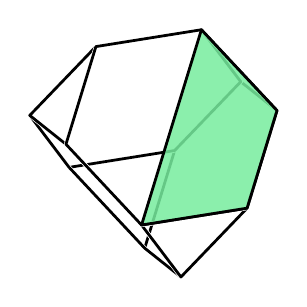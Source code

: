 % polymake for julian
% Fri Jul  6 09:46:38 2018
% unnamed

\begin{tikzpicture}[x  = {(0.9cm,-0.076cm)},
                    y  = {(-0.06cm,0.95cm)},
                    z  = {(-0.44cm,-0.29cm)},
                    scale = 1,
                    color = {lightgray}]


  % DEF POINTS
  \coordinate (v0_unnamed__1) at (1.5, 0.5, -0.5);
  \coordinate (v1_unnamed__1) at (0.5, 1.5, -0.5);
  \coordinate (v2_unnamed__1) at (1.5, -0.5, 0.5);
  \coordinate (v3_unnamed__1) at (0.5, -0.5, 1.5);
  \coordinate (v4_unnamed__1) at (0.5, 0.5, -1.5);
  \coordinate (v5_unnamed__1) at (-0.5, 1.5, 0.5);
  \coordinate (v6_unnamed__1) at (-0.5, 0.5, 1.5);
  \coordinate (v7_unnamed__1) at (0.5, -1.5, 0.5);
  \coordinate (v8_unnamed__1) at (-0.5, -0.5, -1.5);
  \coordinate (v9_unnamed__1) at (-0.5, -1.5, -0.5);
  \coordinate (v10_unnamed__1) at (-1.5, 0.5, 0.5);
  \coordinate (v11_unnamed__1) at (-1.5, -0.5, -0.5);


  % EDGES STYLE
  \definecolor{edgecolor_unnamed__1}{rgb}{ 0,0,0 }
  \tikzstyle{facestyle_unnamed__1} = [fill=none, fill opacity=0.85, preaction={draw=white, line cap=round, line width=1.5 pt}, draw=edgecolor_unnamed__1, line width=1 pt, line cap=round, line join=round]


  % FACES and EDGES and POINTS in the right order
  \draw[facestyle_unnamed__1] (v4_unnamed__1) -- (v1_unnamed__1) -- (v0_unnamed__1) -- (v4_unnamed__1) -- cycle;
  \draw[facestyle_unnamed__1] (v8_unnamed__1) -- (v4_unnamed__1) -- (v0_unnamed__1) -- (v2_unnamed__1) -- (v7_unnamed__1) -- (v9_unnamed__1) -- (v8_unnamed__1) -- cycle;
  \draw[facestyle_unnamed__1] (v9_unnamed__1) -- (v11_unnamed__1) -- (v8_unnamed__1) -- (v9_unnamed__1) -- cycle;
  \draw[facestyle_unnamed__1] (v8_unnamed__1) -- (v11_unnamed__1) -- (v10_unnamed__1) -- (v5_unnamed__1) -- (v1_unnamed__1) -- (v4_unnamed__1) -- (v8_unnamed__1) -- cycle;


  %POINTS


  %FACETS
  \draw[facestyle_unnamed__1] (v10_unnamed__1) -- (v11_unnamed__1) -- (v9_unnamed__1) -- (v7_unnamed__1) -- (v3_unnamed__1) -- (v6_unnamed__1) -- (v10_unnamed__1) -- cycle;


  %POINTS


  %FACETS
  \draw[facestyle_unnamed__1] (v5_unnamed__1) -- (v10_unnamed__1) -- (v6_unnamed__1) -- (v5_unnamed__1) -- cycle;


  %POINTS


  %FACETS
  \draw[facestyle_unnamed__1] (v3_unnamed__1) -- (v7_unnamed__1) -- (v2_unnamed__1) -- (v3_unnamed__1) -- cycle;


  %POINTS


  %FACETS
  \draw[facestyle_unnamed__1] (v1_unnamed__1) -- (v5_unnamed__1) -- (v6_unnamed__1) -- (v3_unnamed__1) -- (v2_unnamed__1) -- (v0_unnamed__1) -- (v1_unnamed__1) -- cycle;


  %POINTS


  %FACETS

  % DEF POINTS
  \coordinate (v0_unnamed__2) at (1.5, 0.5, -0.5);
  \coordinate (v1_unnamed__2) at (0.5, 1.5, -0.5);
  \coordinate (v2_unnamed__2) at (1.5, -0.5, 0.5);
  \coordinate (v3_unnamed__2) at (0.5, -0.5, 1.5);


  % EDGES STYLE
  \definecolor{edgecolor_unnamed__2}{rgb}{ 0,0,0 }

  % FACES STYLE
  \definecolor{facetcolor_unnamed__2}{rgb}{ 0.467,0.925,0.62 }

  \tikzstyle{facestyle_unnamed__2} = [fill=facetcolor_unnamed__2, fill opacity=0.85, draw=edgecolor_unnamed__2, line width=1 pt, line cap=round, line join=round]


  % FACES and EDGES and POINTS in the right order
  \draw[facestyle_unnamed__2] (v1_unnamed__2) -- (v0_unnamed__2) -- (v2_unnamed__2) -- (v3_unnamed__2) -- (v1_unnamed__2) -- cycle;


  %POINTS


  %FACETS

\end{tikzpicture}
